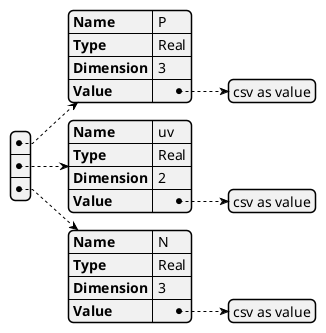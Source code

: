 ﻿@startjson
[
    {
        "Name" : "P",
        "Type" : "Real",
        "Dimension" : "3",
        "Value" : ["csv as value"]
    },
    {
        "Name" : "uv",
        "Type" : "Real",
        "Dimension" : "2",
        "Value" : ["csv as value"]
    },
    {
        "Name" : "N",
        "Type" : "Real",
        "Dimension" : "3",
        "Value" : ["csv as value"]
    }
]
@endjson
